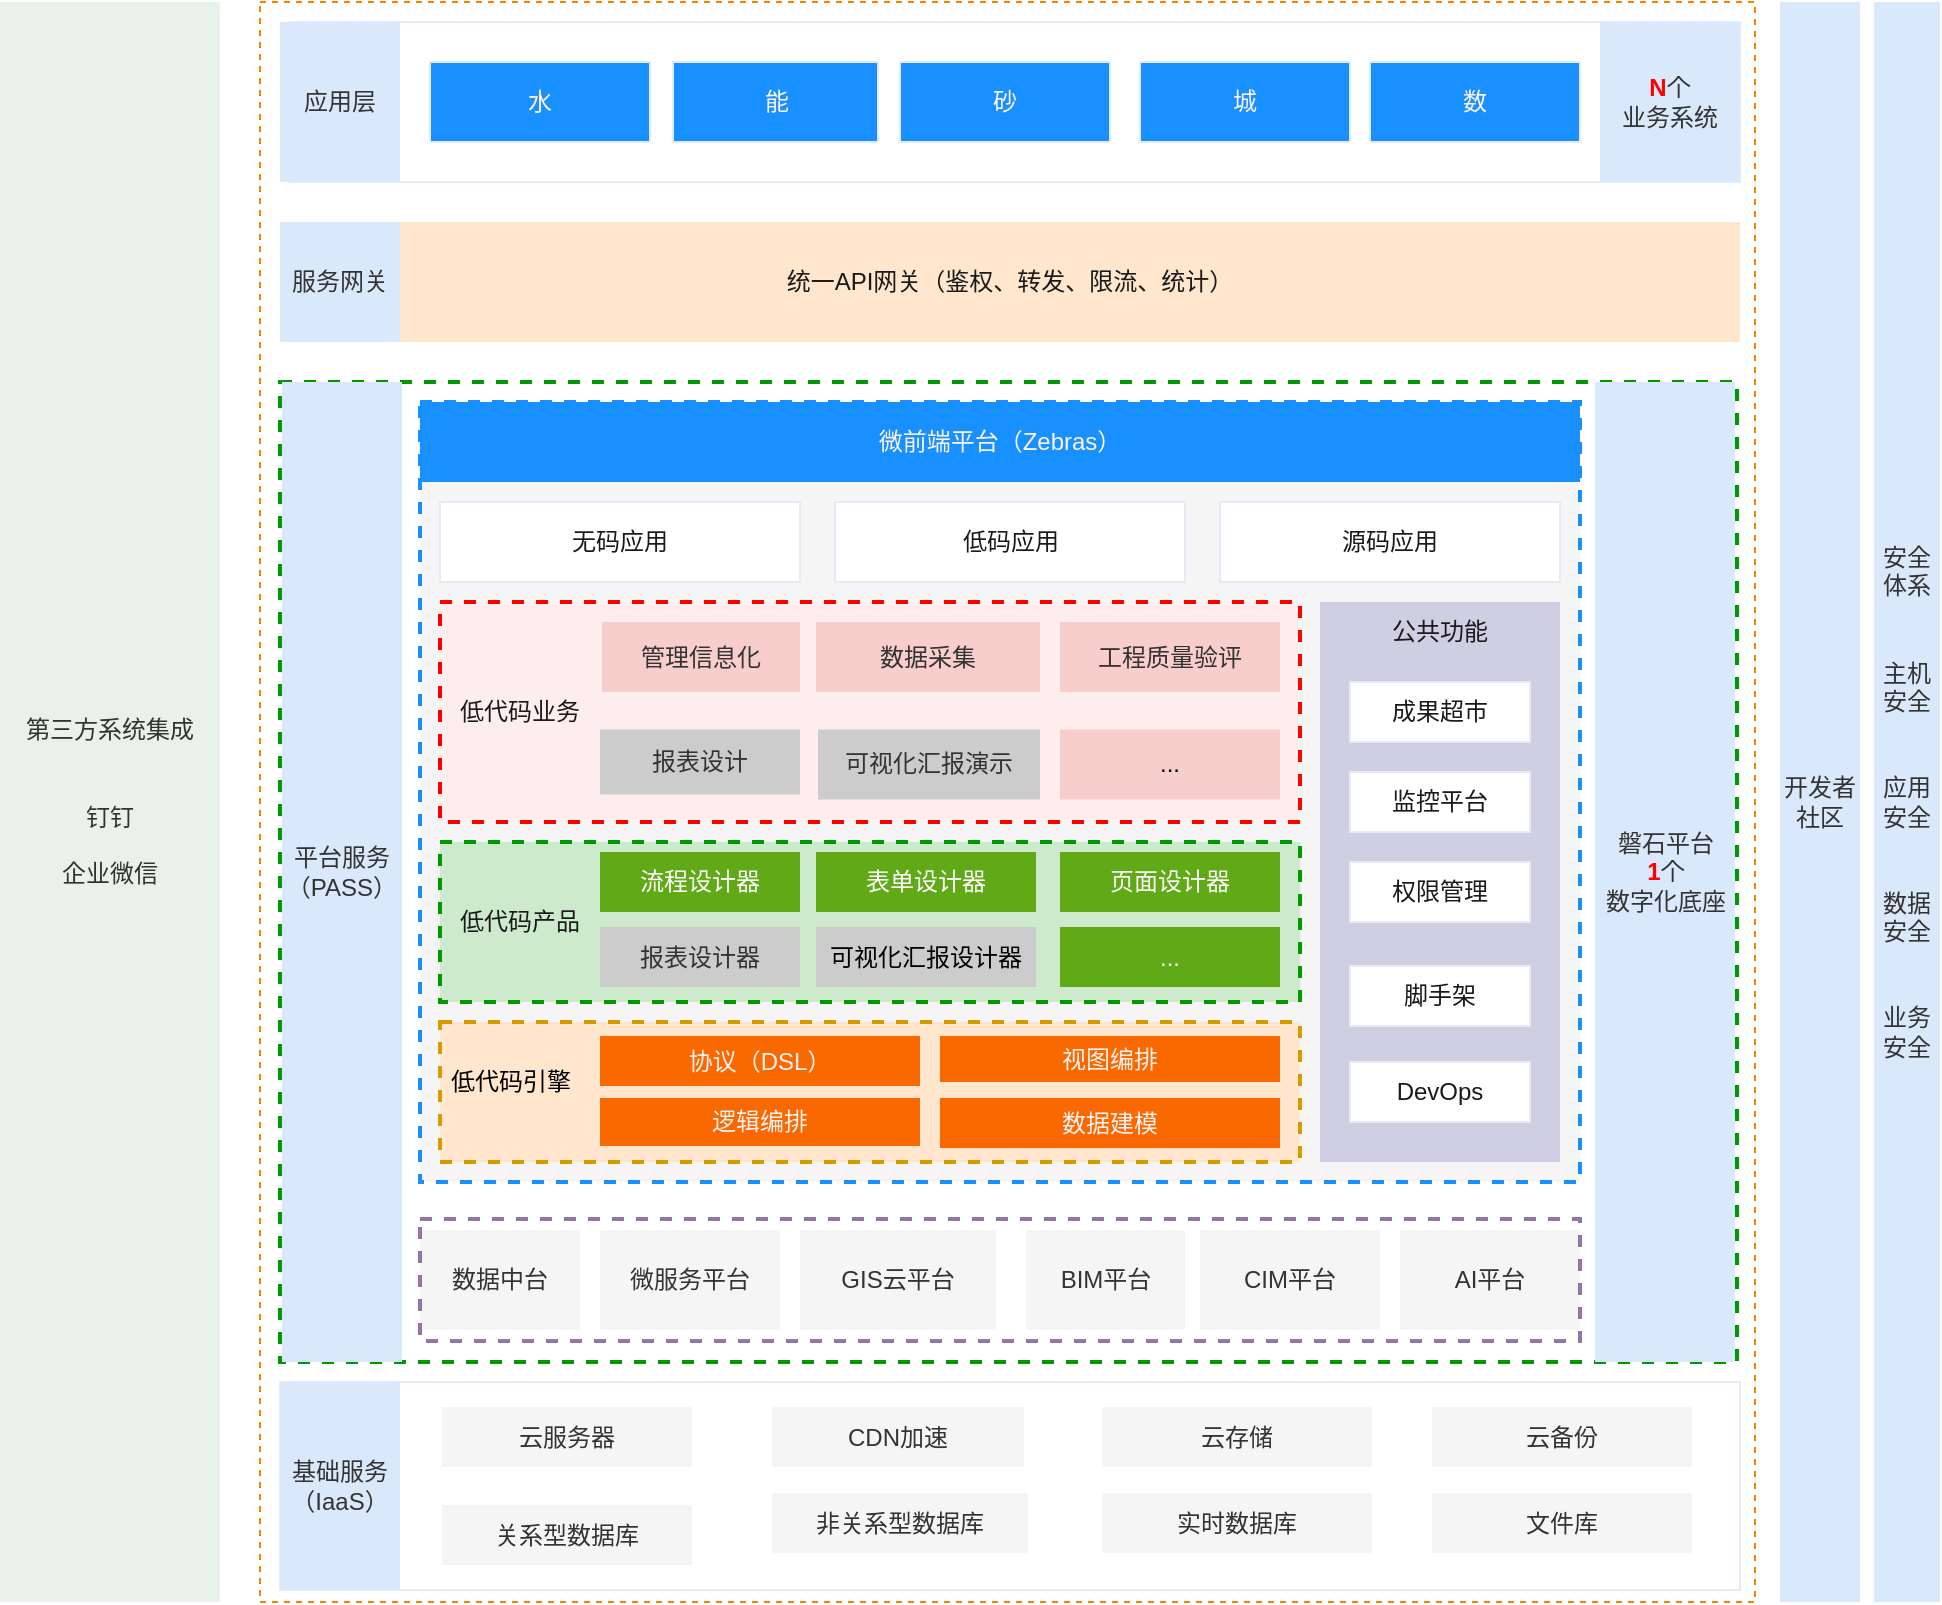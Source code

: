 <mxfile version="24.2.3" type="github">
  <diagram name="第 1 页" id="iJ_StzI4RyBcfN-M5i3P">
    <mxGraphModel dx="2514" dy="918" grid="1" gridSize="10" guides="1" tooltips="1" connect="1" arrows="1" fold="1" page="1" pageScale="1" pageWidth="827" pageHeight="1169" math="0" shadow="0">
      <root>
        <mxCell id="0" />
        <mxCell id="1" parent="0" />
        <mxCell id="yf16CdO8YpfE5HRmcU5y-1" value="" style="rounded=0;whiteSpace=wrap;html=1;fillColor=none;dashed=1;strokeColor=#FF8000;fontColor=#1A1A1A;" parent="1" vertex="1">
          <mxGeometry x="20" y="120" width="747.5" height="800" as="geometry" />
        </mxCell>
        <mxCell id="yf16CdO8YpfE5HRmcU5y-2" value="第三方系统集成&lt;div&gt;&lt;br&gt;&lt;/div&gt;&lt;div&gt;&lt;br&gt;&lt;/div&gt;&lt;div&gt;钉钉&lt;/div&gt;&lt;div&gt;&lt;br&gt;&lt;/div&gt;&lt;div&gt;企业微信&lt;/div&gt;" style="rounded=0;whiteSpace=wrap;html=1;fillColor=#E8F2E8;strokeColor=none;fontColor=#333333;" parent="1" vertex="1">
          <mxGeometry x="-110" y="120" width="110" height="800" as="geometry" />
        </mxCell>
        <mxCell id="yf16CdO8YpfE5HRmcU5y-3" value="" style="rounded=0;whiteSpace=wrap;html=1;strokeColor=#E4EBF7;fontColor=#1A1A1A;" parent="1" vertex="1">
          <mxGeometry x="35" y="130" width="725" height="80" as="geometry" />
        </mxCell>
        <mxCell id="yf16CdO8YpfE5HRmcU5y-6" value="" style="rounded=0;whiteSpace=wrap;html=1;strokeColor=#E4EBF7;fontColor=#1A1A1A;" parent="1" vertex="1">
          <mxGeometry x="30" y="810" width="730" height="104" as="geometry" />
        </mxCell>
        <mxCell id="yf16CdO8YpfE5HRmcU5y-7" value="开发者社区" style="rounded=0;whiteSpace=wrap;html=1;fillColor=#dae8fc;strokeColor=none;fontColor=#333333;" parent="1" vertex="1">
          <mxGeometry x="780" y="120" width="40" height="800" as="geometry" />
        </mxCell>
        <mxCell id="yf16CdO8YpfE5HRmcU5y-8" value="安全体系&lt;div&gt;&lt;br&gt;&lt;/div&gt;&lt;div&gt;&lt;br&gt;&lt;/div&gt;&lt;div&gt;主机安全&lt;/div&gt;&lt;div&gt;&lt;br&gt;&lt;/div&gt;&lt;div&gt;&lt;br&gt;&lt;/div&gt;&lt;div&gt;应用安全&lt;/div&gt;&lt;div&gt;&lt;br&gt;&lt;/div&gt;&lt;div&gt;&lt;br&gt;&lt;/div&gt;&lt;div&gt;数据安全&lt;/div&gt;&lt;div&gt;&lt;br&gt;&lt;/div&gt;&lt;div&gt;&lt;br&gt;&lt;/div&gt;&lt;div&gt;业务安全&lt;/div&gt;" style="rounded=0;whiteSpace=wrap;html=1;fillColor=#dae8fc;strokeColor=none;fontColor=#333333;" parent="1" vertex="1">
          <mxGeometry x="827" y="120" width="33" height="800" as="geometry" />
        </mxCell>
        <mxCell id="yf16CdO8YpfE5HRmcU5y-9" value="基础服务&lt;div&gt;（IaaS）&lt;/div&gt;" style="rounded=0;whiteSpace=wrap;html=1;fillColor=#dae8fc;strokeColor=none;fontColor=#333333;" parent="1" vertex="1">
          <mxGeometry x="30" y="810" width="60" height="104" as="geometry" />
        </mxCell>
        <mxCell id="yf16CdO8YpfE5HRmcU5y-11" value="云服务器" style="rounded=0;whiteSpace=wrap;html=1;fillColor=#f5f5f5;strokeColor=none;fontColor=#333333;" parent="1" vertex="1">
          <mxGeometry x="111" y="822.5" width="125" height="30" as="geometry" />
        </mxCell>
        <mxCell id="yf16CdO8YpfE5HRmcU5y-12" value="CDN加速" style="rounded=0;whiteSpace=wrap;html=1;strokeColor=none;fontColor=#333333;fillColor=#f5f5f5;" parent="1" vertex="1">
          <mxGeometry x="276" y="822.5" width="126" height="30" as="geometry" />
        </mxCell>
        <mxCell id="yf16CdO8YpfE5HRmcU5y-13" value="云存储" style="rounded=0;whiteSpace=wrap;html=1;strokeColor=none;fontColor=#333333;fillColor=#f5f5f5;" parent="1" vertex="1">
          <mxGeometry x="441" y="822.5" width="135" height="30" as="geometry" />
        </mxCell>
        <mxCell id="yf16CdO8YpfE5HRmcU5y-14" value="云备份" style="rounded=0;whiteSpace=wrap;html=1;strokeColor=none;fontColor=#333333;fillColor=#f5f5f5;" parent="1" vertex="1">
          <mxGeometry x="606" y="822.5" width="130" height="30" as="geometry" />
        </mxCell>
        <mxCell id="yf16CdO8YpfE5HRmcU5y-15" value="关系型数据库" style="rounded=0;whiteSpace=wrap;html=1;strokeColor=none;fontColor=#333333;fillColor=#f5f5f5;" parent="1" vertex="1">
          <mxGeometry x="111" y="871.5" width="125" height="30" as="geometry" />
        </mxCell>
        <mxCell id="yf16CdO8YpfE5HRmcU5y-16" value="非关系型数据库" style="rounded=0;whiteSpace=wrap;html=1;strokeColor=none;fontColor=#333333;fillColor=#f5f5f5;" parent="1" vertex="1">
          <mxGeometry x="276" y="865.5" width="128" height="30" as="geometry" />
        </mxCell>
        <mxCell id="yf16CdO8YpfE5HRmcU5y-17" value="实时数据库" style="rounded=0;whiteSpace=wrap;html=1;strokeColor=none;fontColor=#333333;fillColor=#f5f5f5;" parent="1" vertex="1">
          <mxGeometry x="441" y="865.5" width="135" height="30" as="geometry" />
        </mxCell>
        <mxCell id="yf16CdO8YpfE5HRmcU5y-18" value="文件库" style="rounded=0;whiteSpace=wrap;html=1;strokeColor=none;fontColor=#333333;fillColor=#f5f5f5;" parent="1" vertex="1">
          <mxGeometry x="606" y="865.5" width="130" height="30" as="geometry" />
        </mxCell>
        <mxCell id="yf16CdO8YpfE5HRmcU5y-30" value="&lt;div&gt;应用层&lt;/div&gt;" style="rounded=0;whiteSpace=wrap;html=1;fillColor=#dae8fc;strokeColor=none;fontColor=#333333;" parent="1" vertex="1">
          <mxGeometry x="30" y="130" width="60" height="80" as="geometry" />
        </mxCell>
        <mxCell id="yf16CdO8YpfE5HRmcU5y-31" value="" style="rounded=0;whiteSpace=wrap;html=1;strokeColor=#009900;fillColor=none;dashed=1;strokeWidth=2;fontColor=#1A1A1A;" parent="1" vertex="1">
          <mxGeometry x="30" y="310" width="728.5" height="490" as="geometry" />
        </mxCell>
        <mxCell id="yf16CdO8YpfE5HRmcU5y-33" value="统一API网关（鉴权、转发、限流、统计）" style="rounded=0;whiteSpace=wrap;html=1;strokeColor=none;fillColor=#ffe6cc;fontColor=#1A1A1A;" parent="1" vertex="1">
          <mxGeometry x="30" y="230" width="730" height="60" as="geometry" />
        </mxCell>
        <mxCell id="yf16CdO8YpfE5HRmcU5y-34" value="&lt;div&gt;服务网关&lt;/div&gt;" style="rounded=0;whiteSpace=wrap;html=1;fillColor=#dae8fc;strokeColor=none;fontColor=#333333;" parent="1" vertex="1">
          <mxGeometry x="30" y="230" width="60" height="60" as="geometry" />
        </mxCell>
        <mxCell id="yf16CdO8YpfE5HRmcU5y-35" value="水" style="rounded=0;whiteSpace=wrap;html=1;fillColor=#1890ff;fontColor=#FFF2F2;strokeColor=#E4EBF7;" parent="1" vertex="1">
          <mxGeometry x="105" y="150" width="110" height="40" as="geometry" />
        </mxCell>
        <mxCell id="yf16CdO8YpfE5HRmcU5y-40" value="&lt;div&gt;&lt;font color=&quot;#ff0000&quot;&gt;&lt;b&gt;N&lt;/b&gt;&lt;/font&gt;个&lt;/div&gt;&lt;div&gt;业务系统&lt;/div&gt;" style="rounded=0;whiteSpace=wrap;html=1;strokeColor=none;fillColor=#dae8fc;fontColor=#333333;" parent="1" vertex="1">
          <mxGeometry x="690" y="130" width="70" height="80" as="geometry" />
        </mxCell>
        <mxCell id="yf16CdO8YpfE5HRmcU5y-42" value="微服务平台" style="rounded=0;whiteSpace=wrap;html=1;strokeColor=none;fontColor=#333333;fillColor=#f5f5f5;" parent="1" vertex="1">
          <mxGeometry x="190" y="734" width="90" height="50" as="geometry" />
        </mxCell>
        <mxCell id="yf16CdO8YpfE5HRmcU5y-43" value="数据中台" style="rounded=0;whiteSpace=wrap;html=1;strokeColor=none;fontColor=#333333;fillColor=#f5f5f5;" parent="1" vertex="1">
          <mxGeometry x="100" y="734" width="80" height="50" as="geometry" />
        </mxCell>
        <mxCell id="yf16CdO8YpfE5HRmcU5y-44" value="" style="rounded=0;whiteSpace=wrap;html=1;fillColor=#f5f5f5;dashed=1;strokeColor=#1890FF;strokeWidth=2;fontColor=#1A1A1A;" parent="1" vertex="1">
          <mxGeometry x="100" y="320" width="580" height="390" as="geometry" />
        </mxCell>
        <mxCell id="yf16CdO8YpfE5HRmcU5y-47" value="&lt;font color=&quot;#fff2f2&quot;&gt;微前端平台（Zebras）&lt;/font&gt;" style="rounded=0;whiteSpace=wrap;html=1;strokeColor=none;fillColor=#1890FF;fontColor=#1A1A1A;" parent="1" vertex="1">
          <mxGeometry x="100" y="320" width="580" height="40" as="geometry" />
        </mxCell>
        <mxCell id="yf16CdO8YpfE5HRmcU5y-48" value="&lt;div&gt;&lt;br&gt;&lt;/div&gt;" style="rounded=0;whiteSpace=wrap;html=1;strokeColor=none;fillColor=#d0cee2;fontColor=#1A1A1A;" parent="1" vertex="1">
          <mxGeometry x="550" y="420" width="120" height="280" as="geometry" />
        </mxCell>
        <mxCell id="yf16CdO8YpfE5HRmcU5y-49" value="成果超市" style="rounded=0;whiteSpace=wrap;html=1;strokeColor=#E4EBF7;fontColor=#1A1A1A;" parent="1" vertex="1">
          <mxGeometry x="565" y="460" width="90" height="30" as="geometry" />
        </mxCell>
        <mxCell id="yf16CdO8YpfE5HRmcU5y-50" value="监控平台" style="rounded=0;whiteSpace=wrap;html=1;strokeColor=#E4EBF7;fontColor=#1A1A1A;" parent="1" vertex="1">
          <mxGeometry x="565" y="505" width="90" height="30" as="geometry" />
        </mxCell>
        <mxCell id="yf16CdO8YpfE5HRmcU5y-51" value="权限管理" style="rounded=0;whiteSpace=wrap;html=1;strokeColor=#E4EBF7;fontColor=#1A1A1A;" parent="1" vertex="1">
          <mxGeometry x="565" y="550" width="90" height="30" as="geometry" />
        </mxCell>
        <mxCell id="yf16CdO8YpfE5HRmcU5y-52" value="脚手架" style="rounded=0;whiteSpace=wrap;html=1;strokeColor=#E4EBF7;fontColor=#1A1A1A;" parent="1" vertex="1">
          <mxGeometry x="565" y="602" width="90" height="30" as="geometry" />
        </mxCell>
        <mxCell id="yf16CdO8YpfE5HRmcU5y-53" value="DevOps" style="rounded=0;whiteSpace=wrap;html=1;strokeColor=#E4EBF7;fontColor=#1A1A1A;" parent="1" vertex="1">
          <mxGeometry x="565" y="650" width="90" height="30" as="geometry" />
        </mxCell>
        <mxCell id="yf16CdO8YpfE5HRmcU5y-56" value="公共功能" style="text;html=1;align=center;verticalAlign=middle;whiteSpace=wrap;rounded=0;strokeColor=none;fontColor=#1A1A1A;" parent="1" vertex="1">
          <mxGeometry x="565" y="420" width="90" height="30" as="geometry" />
        </mxCell>
        <mxCell id="yf16CdO8YpfE5HRmcU5y-57" value="" style="rounded=0;whiteSpace=wrap;html=1;strokeColor=#d79b00;fillColor=#ffe6cc;dashed=1;strokeWidth=2;" parent="1" vertex="1">
          <mxGeometry x="110" y="630" width="430" height="70" as="geometry" />
        </mxCell>
        <mxCell id="yf16CdO8YpfE5HRmcU5y-58" value="" style="rounded=0;whiteSpace=wrap;html=1;strokeColor=#009900;fillColor=#CEEACD;dashed=1;strokeWidth=2;" parent="1" vertex="1">
          <mxGeometry x="110" y="540" width="430" height="80" as="geometry" />
        </mxCell>
        <mxCell id="yf16CdO8YpfE5HRmcU5y-60" value="表单设计器" style="text;html=1;align=center;verticalAlign=middle;whiteSpace=wrap;rounded=0;strokeColor=none;fontColor=#ffffff;fillColor=#60a917;" parent="1" vertex="1">
          <mxGeometry x="298" y="545" width="110" height="30" as="geometry" />
        </mxCell>
        <mxCell id="yf16CdO8YpfE5HRmcU5y-61" value="页面设计器" style="text;html=1;align=center;verticalAlign=middle;whiteSpace=wrap;rounded=0;strokeColor=none;fontColor=#ffffff;fillColor=#60a917;" parent="1" vertex="1">
          <mxGeometry x="420" y="545" width="110" height="30" as="geometry" />
        </mxCell>
        <mxCell id="yf16CdO8YpfE5HRmcU5y-74" value="" style="rounded=0;whiteSpace=wrap;html=1;strokeColor=#FF0000;fillColor=#FDEDED;strokeWidth=2;dashed=1;" parent="1" vertex="1">
          <mxGeometry x="110" y="420" width="430" height="110" as="geometry" />
        </mxCell>
        <mxCell id="yf16CdO8YpfE5HRmcU5y-71" value="无码应用" style="rounded=0;whiteSpace=wrap;html=1;strokeColor=#E4EBF7;fontColor=#1A1A1A;" parent="1" vertex="1">
          <mxGeometry x="110" y="370" width="180" height="40" as="geometry" />
        </mxCell>
        <mxCell id="yf16CdO8YpfE5HRmcU5y-72" value="低码应用" style="rounded=0;whiteSpace=wrap;html=1;strokeColor=#E4EBF7;fontColor=#1A1A1A;" parent="1" vertex="1">
          <mxGeometry x="307.5" y="370" width="175" height="40" as="geometry" />
        </mxCell>
        <mxCell id="yf16CdO8YpfE5HRmcU5y-73" value="源码应用" style="rounded=0;whiteSpace=wrap;html=1;strokeColor=#E4EBF7;fontColor=#1A1A1A;" parent="1" vertex="1">
          <mxGeometry x="500" y="370" width="170" height="40" as="geometry" />
        </mxCell>
        <mxCell id="yf16CdO8YpfE5HRmcU5y-76" value="低代码引擎" style="rounded=0;whiteSpace=wrap;html=1;strokeColor=none;fillColor=none;" parent="1" vertex="1">
          <mxGeometry x="111" y="636" width="69" height="48" as="geometry" />
        </mxCell>
        <mxCell id="yf16CdO8YpfE5HRmcU5y-80" value="流程设计器" style="text;html=1;align=center;verticalAlign=middle;whiteSpace=wrap;rounded=0;fillColor=#60a917;fontColor=#ffffff;strokeColor=none;" parent="1" vertex="1">
          <mxGeometry x="190" y="545" width="100" height="30" as="geometry" />
        </mxCell>
        <mxCell id="yf16CdO8YpfE5HRmcU5y-85" value="协议（DSL）" style="text;html=1;align=center;verticalAlign=middle;whiteSpace=wrap;rounded=0;strokeColor=none;fillColor=#fa6800;fontColor=#FFF2F2;" parent="1" vertex="1">
          <mxGeometry x="190" y="637" width="160" height="25" as="geometry" />
        </mxCell>
        <mxCell id="yf16CdO8YpfE5HRmcU5y-103" value="报表设计" style="rounded=0;whiteSpace=wrap;html=1;strokeColor=none;fillColor=#CCCCCC;fontColor=#333333;" parent="1" vertex="1">
          <mxGeometry x="190" y="483.75" width="100" height="32.5" as="geometry" />
        </mxCell>
        <mxCell id="yf16CdO8YpfE5HRmcU5y-104" value="可视化汇报演示" style="rounded=0;whiteSpace=wrap;html=1;strokeColor=none;fillColor=#CCCCCC;fontColor=#333333;" parent="1" vertex="1">
          <mxGeometry x="299" y="483.75" width="111" height="35" as="geometry" />
        </mxCell>
        <mxCell id="yf16CdO8YpfE5HRmcU5y-105" value="管理信息化" style="rounded=0;whiteSpace=wrap;html=1;strokeColor=none;fillColor=#f8cecc;fontColor=#333333;" parent="1" vertex="1">
          <mxGeometry x="191" y="430" width="99" height="35" as="geometry" />
        </mxCell>
        <mxCell id="yf16CdO8YpfE5HRmcU5y-106" value="数据采集" style="rounded=0;whiteSpace=wrap;html=1;strokeColor=none;fillColor=#f8cecc;fontColor=#333333;" parent="1" vertex="1">
          <mxGeometry x="298" y="430" width="112" height="35" as="geometry" />
        </mxCell>
        <mxCell id="yf16CdO8YpfE5HRmcU5y-107" value="工程质量验评" style="rounded=0;whiteSpace=wrap;html=1;strokeColor=none;fillColor=#f8cecc;fontColor=#333333;" parent="1" vertex="1">
          <mxGeometry x="420" y="430" width="110" height="35" as="geometry" />
        </mxCell>
        <mxCell id="yf16CdO8YpfE5HRmcU5y-108" value="&lt;span style=&quot;background-color: initial;&quot;&gt;低代码产品&lt;/span&gt;" style="rounded=0;whiteSpace=wrap;html=1;strokeColor=none;fontColor=#1A1A1A;fillColor=none;" parent="1" vertex="1">
          <mxGeometry x="110" y="540" width="80" height="80" as="geometry" />
        </mxCell>
        <mxCell id="yf16CdO8YpfE5HRmcU5y-110" value="可视化汇报设计器" style="text;html=1;align=center;verticalAlign=middle;whiteSpace=wrap;rounded=0;strokeColor=none;fillColor=#CCCCCC;" parent="1" vertex="1">
          <mxGeometry x="298" y="582.5" width="110" height="30" as="geometry" />
        </mxCell>
        <mxCell id="yf16CdO8YpfE5HRmcU5y-111" value="..." style="text;html=1;align=center;verticalAlign=middle;whiteSpace=wrap;rounded=0;strokeColor=none;fillColor=#60a917;fontColor=#ffffff;" parent="1" vertex="1">
          <mxGeometry x="420" y="582.5" width="110" height="30" as="geometry" />
        </mxCell>
        <mxCell id="yf16CdO8YpfE5HRmcU5y-112" value="GIS云平台" style="rounded=0;whiteSpace=wrap;html=1;strokeColor=none;fontColor=#333333;fillColor=#f5f5f5;" parent="1" vertex="1">
          <mxGeometry x="290" y="734" width="98" height="50" as="geometry" />
        </mxCell>
        <mxCell id="yf16CdO8YpfE5HRmcU5y-113" value="BIM平台" style="rounded=0;whiteSpace=wrap;html=1;strokeColor=none;fontColor=#333333;fillColor=#f5f5f5;" parent="1" vertex="1">
          <mxGeometry x="403" y="734" width="79.5" height="50" as="geometry" />
        </mxCell>
        <mxCell id="yf16CdO8YpfE5HRmcU5y-114" value="CIM平台" style="rounded=0;whiteSpace=wrap;html=1;strokeColor=none;fontColor=#333333;fillColor=#f5f5f5;" parent="1" vertex="1">
          <mxGeometry x="490" y="734" width="90" height="50" as="geometry" />
        </mxCell>
        <mxCell id="yf16CdO8YpfE5HRmcU5y-115" value="AI平台" style="rounded=0;whiteSpace=wrap;html=1;strokeColor=none;fontColor=#333333;fillColor=#f5f5f5;" parent="1" vertex="1">
          <mxGeometry x="590" y="734" width="90" height="50" as="geometry" />
        </mxCell>
        <mxCell id="yf16CdO8YpfE5HRmcU5y-117" value="低代码业务" style="rounded=0;whiteSpace=wrap;html=1;strokeColor=none;fontColor=#1A1A1A;fillColor=none;" parent="1" vertex="1">
          <mxGeometry x="110" y="420" width="80" height="110" as="geometry" />
        </mxCell>
        <mxCell id="yf16CdO8YpfE5HRmcU5y-119" value="..." style="rounded=0;whiteSpace=wrap;html=1;strokeColor=none;fillColor=#f8cecc;" parent="1" vertex="1">
          <mxGeometry x="420" y="483.75" width="110" height="35" as="geometry" />
        </mxCell>
        <mxCell id="yf16CdO8YpfE5HRmcU5y-122" value="报表设计器" style="text;html=1;align=center;verticalAlign=middle;whiteSpace=wrap;rounded=0;fillColor=#CCCCCC;fontColor=#333333;strokeColor=none;" parent="1" vertex="1">
          <mxGeometry x="190" y="582.5" width="100" height="30" as="geometry" />
        </mxCell>
        <mxCell id="LOaFoYhl8daFjo1XIEyN-4" value="&lt;font&gt;能&lt;/font&gt;" style="rounded=0;whiteSpace=wrap;html=1;fillColor=#1890FF;strokeColor=#E4EBF7;fontColor=#FFF2F2;" parent="1" vertex="1">
          <mxGeometry x="226.5" y="150" width="102.5" height="40" as="geometry" />
        </mxCell>
        <mxCell id="LOaFoYhl8daFjo1XIEyN-5" value="&lt;font&gt;砂&lt;/font&gt;" style="rounded=0;whiteSpace=wrap;html=1;fillColor=#1890FF;strokeColor=#E4EBF7;fontColor=#FFF2F2;" parent="1" vertex="1">
          <mxGeometry x="340" y="150" width="105" height="40" as="geometry" />
        </mxCell>
        <mxCell id="LOaFoYhl8daFjo1XIEyN-6" value="&lt;font&gt;城&lt;/font&gt;" style="rounded=0;whiteSpace=wrap;html=1;fillColor=#1890FF;strokeColor=#E4EBF7;fontColor=#FFF2F2;" parent="1" vertex="1">
          <mxGeometry x="460" y="150" width="105" height="40" as="geometry" />
        </mxCell>
        <mxCell id="LOaFoYhl8daFjo1XIEyN-7" value="&lt;font&gt;数&lt;/font&gt;" style="rounded=0;whiteSpace=wrap;html=1;fillColor=#1890FF;strokeColor=#E4EBF7;fontColor=#FFF2F2;" parent="1" vertex="1">
          <mxGeometry x="575" y="150" width="105" height="40" as="geometry" />
        </mxCell>
        <mxCell id="yf16CdO8YpfE5HRmcU5y-19" value="磐石平台&lt;div&gt;&lt;font color=&quot;#ff0000&quot;&gt;&lt;b&gt;1&lt;/b&gt;&lt;/font&gt;个&lt;/div&gt;&lt;div&gt;数字化底座&lt;/div&gt;" style="rounded=0;whiteSpace=wrap;html=1;strokeColor=none;fillColor=#dae8fc;fontColor=#333333;" parent="1" vertex="1">
          <mxGeometry x="687.5" y="310" width="70" height="490" as="geometry" />
        </mxCell>
        <mxCell id="LOaFoYhl8daFjo1XIEyN-10" value="逻辑编排" style="text;html=1;align=center;verticalAlign=middle;whiteSpace=wrap;rounded=0;strokeColor=none;fillColor=#fa6800;fontColor=#FFF2F2;" parent="1" vertex="1">
          <mxGeometry x="190" y="668" width="160" height="24" as="geometry" />
        </mxCell>
        <mxCell id="LOaFoYhl8daFjo1XIEyN-11" value="视图编排" style="text;html=1;align=center;verticalAlign=middle;whiteSpace=wrap;rounded=0;strokeColor=none;fillColor=#fa6800;fontColor=#FFF2F2;" parent="1" vertex="1">
          <mxGeometry x="360" y="637" width="170" height="23" as="geometry" />
        </mxCell>
        <mxCell id="LOaFoYhl8daFjo1XIEyN-12" value="数据建模" style="text;html=1;align=center;verticalAlign=middle;whiteSpace=wrap;rounded=0;strokeColor=none;fillColor=#fa6800;fontColor=#FFF2F2;" parent="1" vertex="1">
          <mxGeometry x="360" y="668" width="170" height="25" as="geometry" />
        </mxCell>
        <mxCell id="yf16CdO8YpfE5HRmcU5y-32" value="平台服务&lt;div&gt;（PASS）&lt;/div&gt;" style="rounded=0;whiteSpace=wrap;html=1;fillColor=#dae8fc;strokeColor=none;fontColor=#333333;" parent="1" vertex="1">
          <mxGeometry x="31" y="310" width="60" height="490" as="geometry" />
        </mxCell>
        <mxCell id="XdbiBOKt0hcNEb9WAlxf-1" value="" style="rounded=0;whiteSpace=wrap;html=1;fillColor=none;dashed=1;strokeWidth=2;strokeColor=#9673a6;" parent="1" vertex="1">
          <mxGeometry x="100" y="728.5" width="580" height="61" as="geometry" />
        </mxCell>
      </root>
    </mxGraphModel>
  </diagram>
</mxfile>
